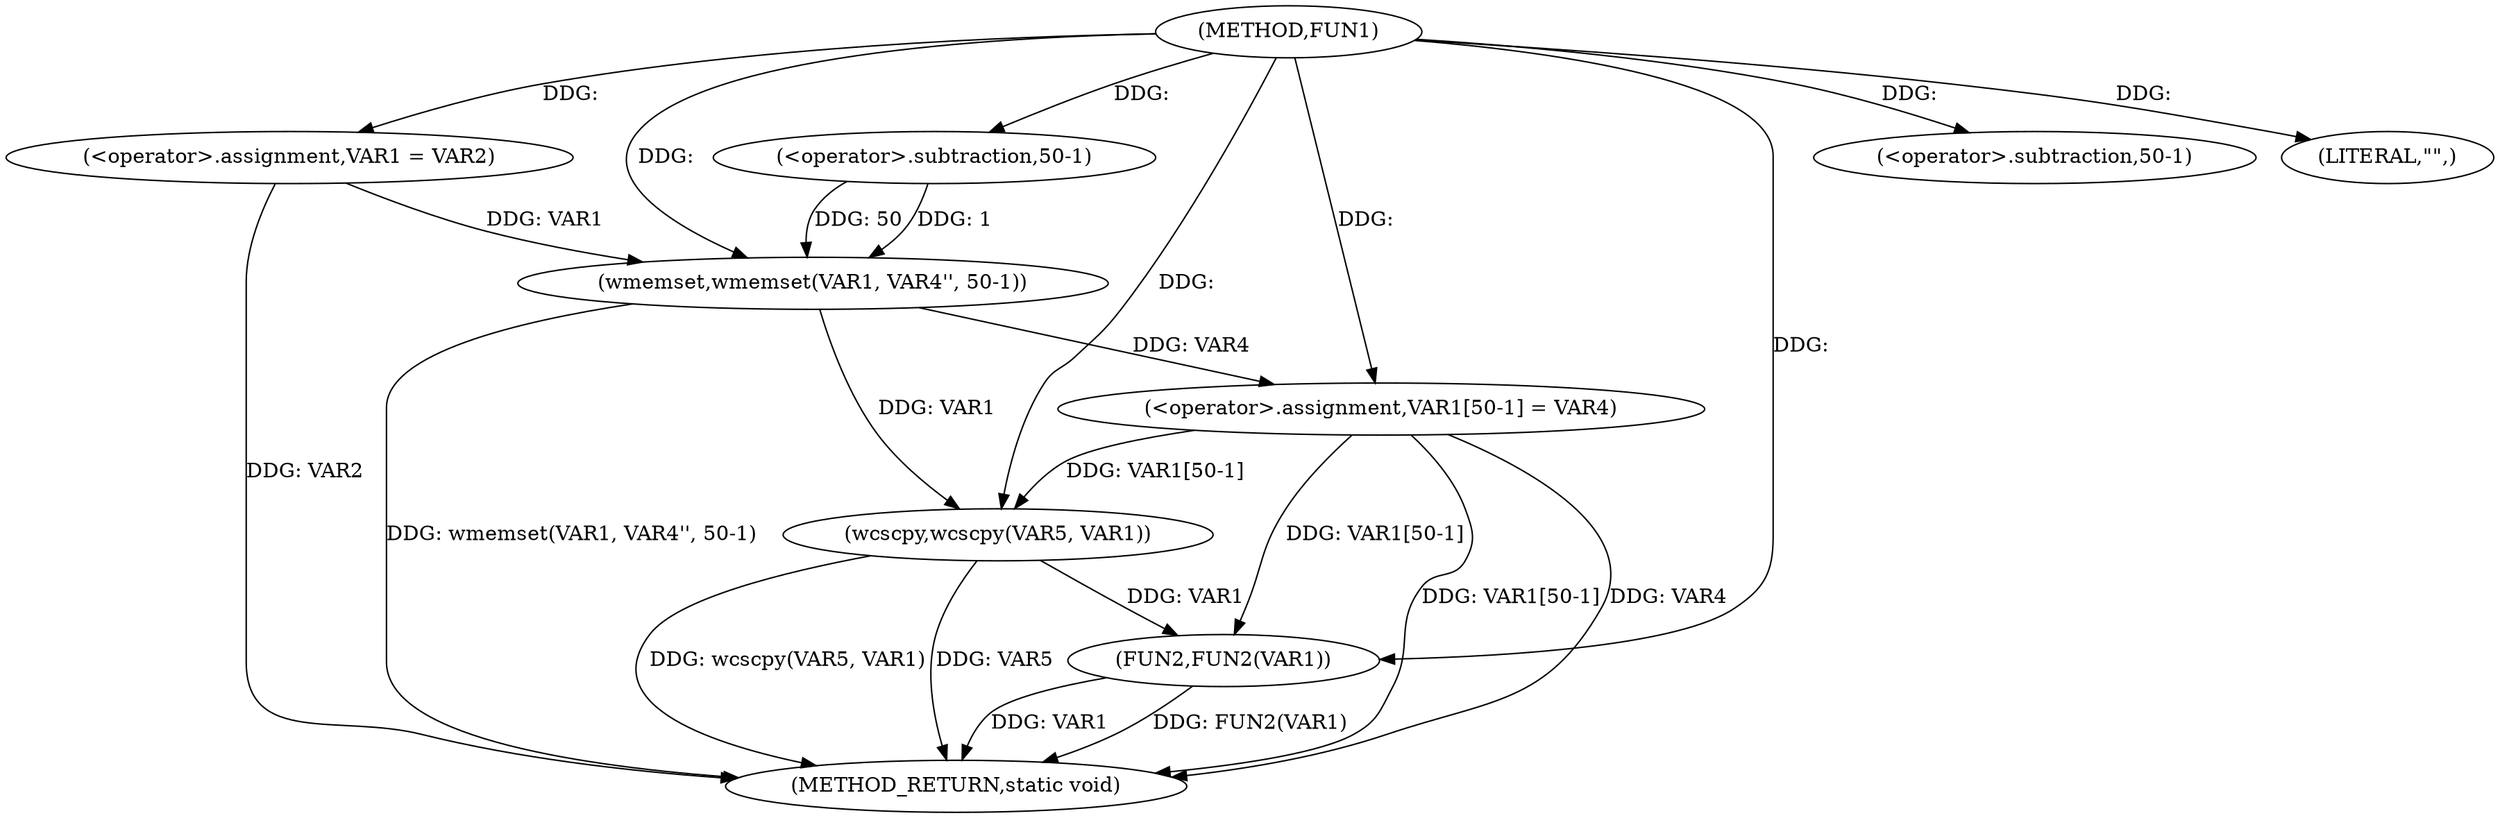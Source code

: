 digraph FUN1 {  
"1000100" [label = "(METHOD,FUN1)" ]
"1000129" [label = "(METHOD_RETURN,static void)" ]
"1000104" [label = "(<operator>.assignment,VAR1 = VAR2)" ]
"1000109" [label = "(wmemset,wmemset(VAR1, VAR4'', 50-1))" ]
"1000112" [label = "(<operator>.subtraction,50-1)" ]
"1000115" [label = "(<operator>.assignment,VAR1[50-1] = VAR4)" ]
"1000118" [label = "(<operator>.subtraction,50-1)" ]
"1000123" [label = "(LITERAL,\"\",)" ]
"1000124" [label = "(wcscpy,wcscpy(VAR5, VAR1))" ]
"1000127" [label = "(FUN2,FUN2(VAR1))" ]
  "1000124" -> "1000129"  [ label = "DDG: VAR5"] 
  "1000127" -> "1000129"  [ label = "DDG: FUN2(VAR1)"] 
  "1000127" -> "1000129"  [ label = "DDG: VAR1"] 
  "1000115" -> "1000129"  [ label = "DDG: VAR1[50-1]"] 
  "1000124" -> "1000129"  [ label = "DDG: wcscpy(VAR5, VAR1)"] 
  "1000115" -> "1000129"  [ label = "DDG: VAR4"] 
  "1000104" -> "1000129"  [ label = "DDG: VAR2"] 
  "1000109" -> "1000129"  [ label = "DDG: wmemset(VAR1, VAR4'', 50-1)"] 
  "1000100" -> "1000104"  [ label = "DDG: "] 
  "1000104" -> "1000109"  [ label = "DDG: VAR1"] 
  "1000100" -> "1000109"  [ label = "DDG: "] 
  "1000112" -> "1000109"  [ label = "DDG: 50"] 
  "1000112" -> "1000109"  [ label = "DDG: 1"] 
  "1000100" -> "1000112"  [ label = "DDG: "] 
  "1000109" -> "1000115"  [ label = "DDG: VAR4"] 
  "1000100" -> "1000115"  [ label = "DDG: "] 
  "1000100" -> "1000118"  [ label = "DDG: "] 
  "1000100" -> "1000123"  [ label = "DDG: "] 
  "1000100" -> "1000124"  [ label = "DDG: "] 
  "1000109" -> "1000124"  [ label = "DDG: VAR1"] 
  "1000115" -> "1000124"  [ label = "DDG: VAR1[50-1]"] 
  "1000124" -> "1000127"  [ label = "DDG: VAR1"] 
  "1000115" -> "1000127"  [ label = "DDG: VAR1[50-1]"] 
  "1000100" -> "1000127"  [ label = "DDG: "] 
}

